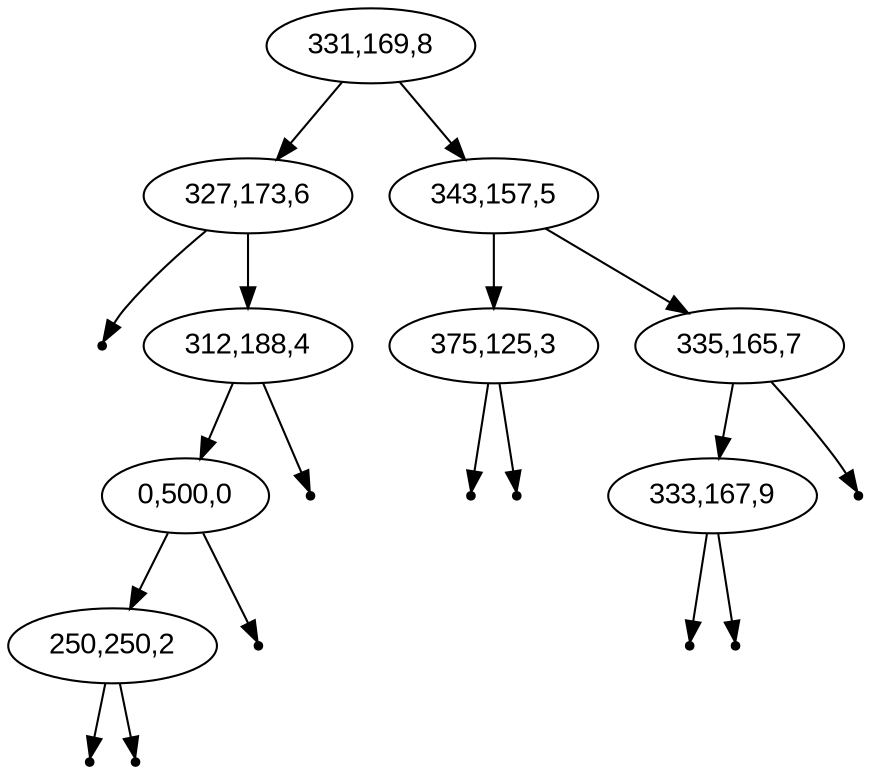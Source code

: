 digraph BST {
    node [fontname="Arial"];
 "331,169,8" -> "327,173,6";
    null28 [shape=point];
   "327,173,6"-> null28;
"327,173,6" ->"312,188,4";
 "312,188,4" -> "0,500,0";
 "0,500,0" -> "250,250,2";
    null29 [shape=point];
   "250,250,2"-> null29;
    null30 [shape=point];
   "250,250,2"-> null30;
    null31 [shape=point];
   "0,500,0"-> null31;
    null32 [shape=point];
   "312,188,4"-> null32;
"331,169,8" ->"343,157,5";
 "343,157,5" -> "375,125,3";
    null33 [shape=point];
   "375,125,3"-> null33;
    null34 [shape=point];
   "375,125,3"-> null34;
"343,157,5" ->"335,165,7";
 "335,165,7" -> "333,167,9";
    null35 [shape=point];
   "333,167,9"-> null35;
    null36 [shape=point];
   "333,167,9"-> null36;
    null37 [shape=point];
   "335,165,7"-> null37;
}
